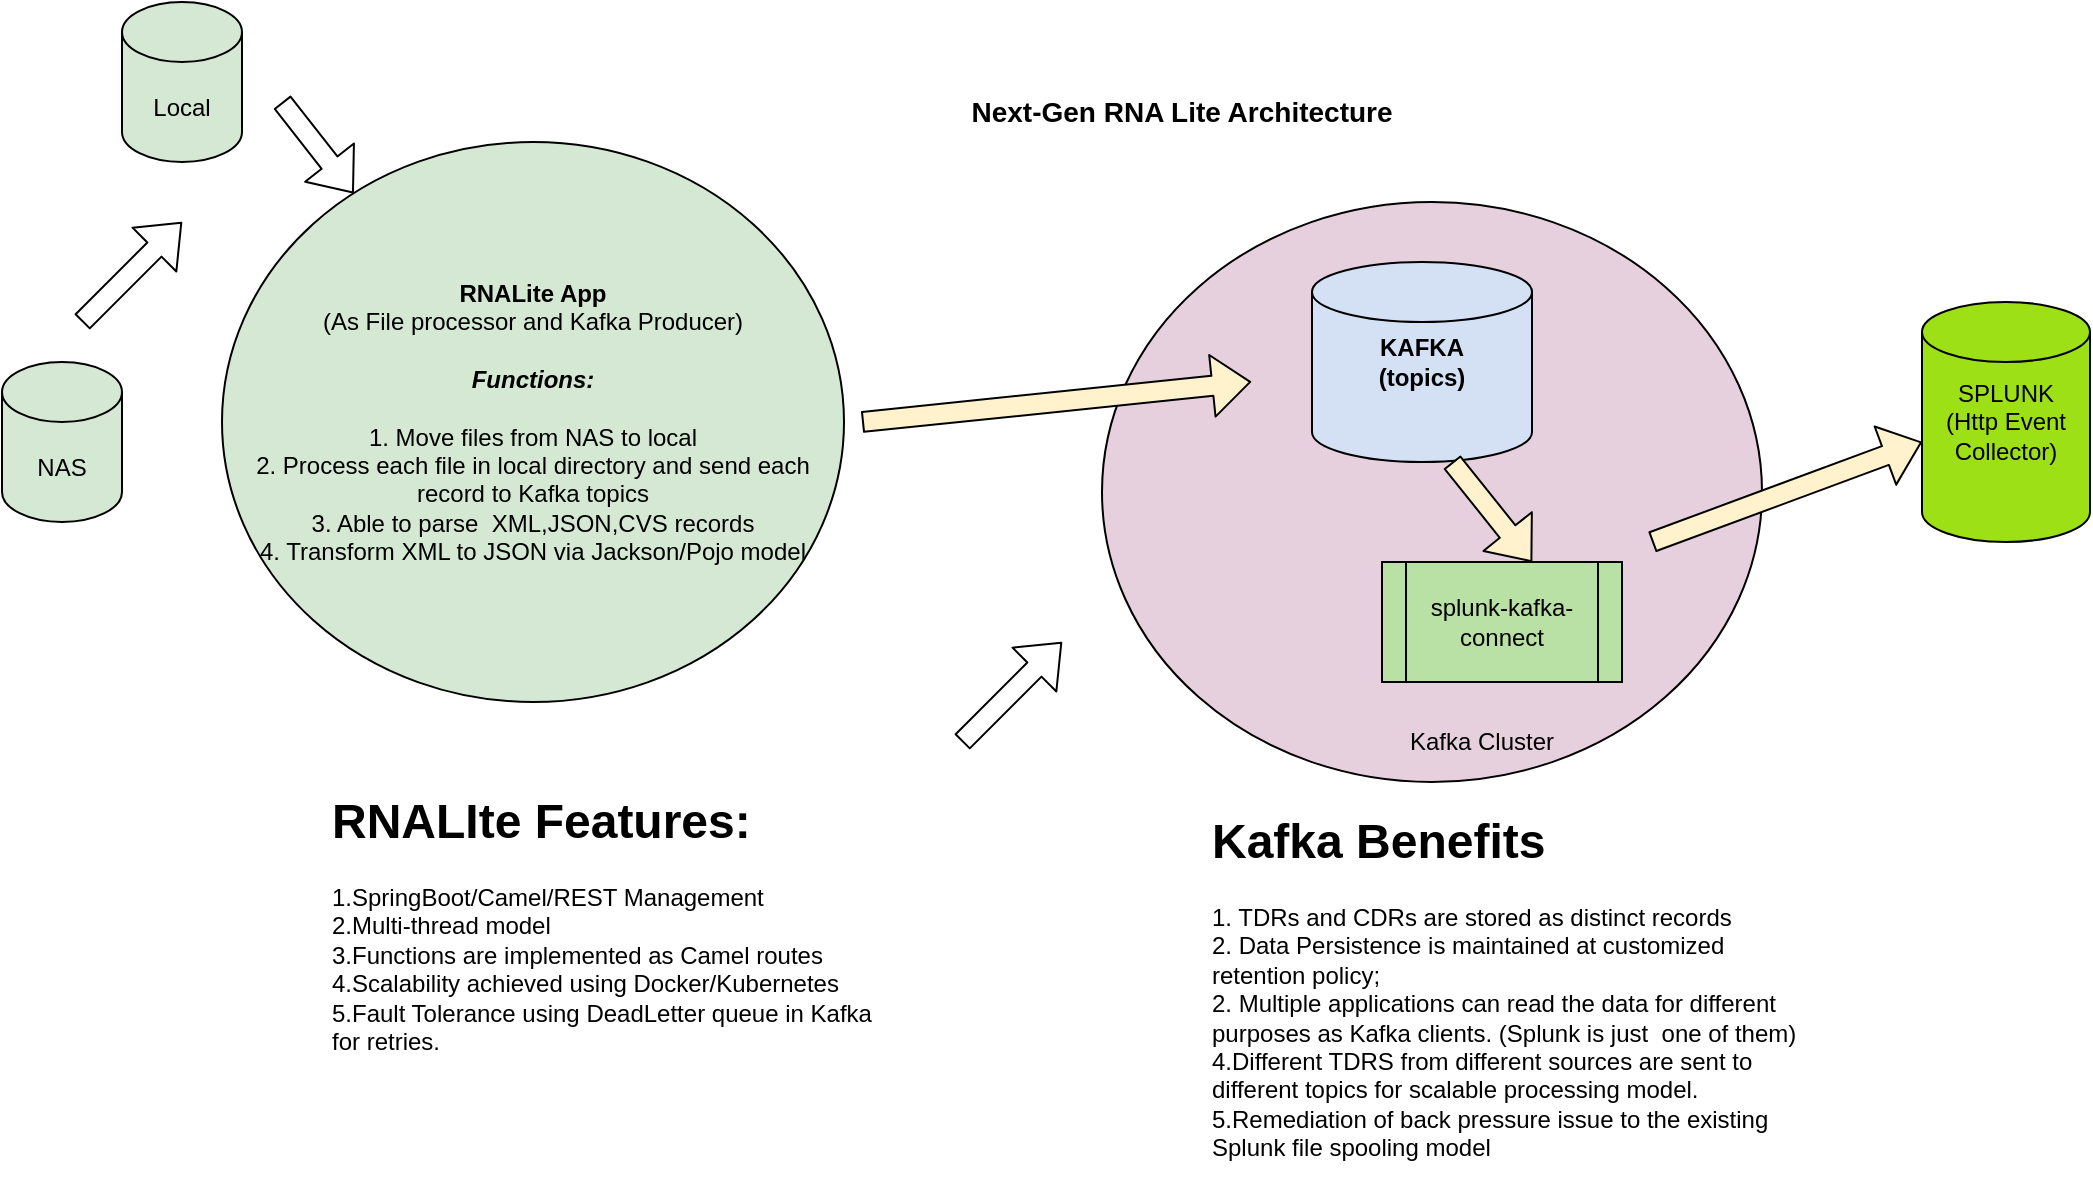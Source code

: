 <mxfile version="13.7.0" type="github">
  <diagram id="zpSBYh-TakH2NZ2DYpdP" name="Page-1">
    <mxGraphModel dx="1947" dy="683" grid="1" gridSize="10" guides="1" tooltips="1" connect="1" arrows="1" fold="1" page="1" pageScale="1" pageWidth="850" pageHeight="1100" math="0" shadow="0">
      <root>
        <mxCell id="0" />
        <mxCell id="1" parent="0" />
        <mxCell id="xg92BUE5WByUhW0lsfQ8-13" value="" style="ellipse;whiteSpace=wrap;html=1;fillColor=#E6D0DE;" parent="1" vertex="1">
          <mxGeometry x="320" y="140" width="330" height="290" as="geometry" />
        </mxCell>
        <mxCell id="xg92BUE5WByUhW0lsfQ8-1" value="&lt;b&gt;KAFKA&lt;br&gt;(topics)&lt;/b&gt;" style="shape=cylinder2;whiteSpace=wrap;html=1;boundedLbl=1;backgroundOutline=1;size=15;fillColor=#D4E1F5;" parent="1" vertex="1">
          <mxGeometry x="425" y="170" width="110" height="100" as="geometry" />
        </mxCell>
        <mxCell id="xg92BUE5WByUhW0lsfQ8-2" value="splunk-kafka-connect" style="shape=process;whiteSpace=wrap;html=1;backgroundOutline=1;fillColor=#B9E0A5;" parent="1" vertex="1">
          <mxGeometry x="460" y="320" width="120" height="60" as="geometry" />
        </mxCell>
        <mxCell id="xg92BUE5WByUhW0lsfQ8-3" value="SPLUNK&lt;br&gt;(Http Event Collector)" style="shape=cylinder2;whiteSpace=wrap;html=1;boundedLbl=1;backgroundOutline=1;size=15;fillColor=#9DE016;" parent="1" vertex="1">
          <mxGeometry x="730" y="190" width="84" height="120" as="geometry" />
        </mxCell>
        <mxCell id="xg92BUE5WByUhW0lsfQ8-10" value="" style="shape=flexArrow;endArrow=classic;html=1;fillColor=#FFF2CC;" parent="1" edge="1">
          <mxGeometry width="50" height="50" relative="1" as="geometry">
            <mxPoint x="495" y="270" as="sourcePoint" />
            <mxPoint x="535" y="320" as="targetPoint" />
          </mxGeometry>
        </mxCell>
        <mxCell id="xg92BUE5WByUhW0lsfQ8-11" value="" style="shape=flexArrow;endArrow=classic;html=1;fillColor=#FFF2CC;" parent="1" edge="1">
          <mxGeometry width="50" height="50" relative="1" as="geometry">
            <mxPoint x="595" y="310" as="sourcePoint" />
            <mxPoint x="730" y="260" as="targetPoint" />
          </mxGeometry>
        </mxCell>
        <mxCell id="xg92BUE5WByUhW0lsfQ8-15" value="" style="shape=flexArrow;endArrow=classic;html=1;entryX=0.226;entryY=0.31;entryDx=0;entryDy=0;entryPerimeter=0;fillColor=#FFF2CC;" parent="1" target="xg92BUE5WByUhW0lsfQ8-13" edge="1">
          <mxGeometry width="50" height="50" relative="1" as="geometry">
            <mxPoint x="200" y="250" as="sourcePoint" />
            <mxPoint x="170" y="200" as="targetPoint" />
            <Array as="points" />
          </mxGeometry>
        </mxCell>
        <mxCell id="xg92BUE5WByUhW0lsfQ8-16" value="Kafka Cluster" style="text;html=1;strokeColor=none;fillColor=none;align=center;verticalAlign=middle;whiteSpace=wrap;rounded=0;" parent="1" vertex="1">
          <mxGeometry x="425" y="380" width="170" height="60" as="geometry" />
        </mxCell>
        <mxCell id="hypkmHDY_TjVGPaCAVM4-1" value="&lt;b&gt;&lt;font style=&quot;font-size: 14px&quot;&gt;Next-Gen RNA Lite Architecture&lt;/font&gt;&lt;/b&gt;" style="text;html=1;strokeColor=none;fillColor=none;align=center;verticalAlign=middle;whiteSpace=wrap;rounded=0;" parent="1" vertex="1">
          <mxGeometry x="200" y="80" width="320" height="30" as="geometry" />
        </mxCell>
        <mxCell id="KfNdmFFUwVvpi7Xx2Tqp-3" value="&lt;b&gt;RNALite App&lt;br&gt;&lt;/b&gt;(As File processor and Kafka Producer)&lt;br&gt;&lt;br&gt;&lt;i&gt;&lt;b&gt;Functions:&lt;/b&gt;&lt;/i&gt;&lt;br&gt;&lt;br&gt;1. Move files from NAS to local&lt;br&gt;2. Process each file in local directory and send each record to Kafka topics&lt;br&gt;3. Able to parse &amp;nbsp;XML,JSON,CVS records&lt;br&gt;4. Transform XML to JSON via Jackson/Pojo model" style="ellipse;whiteSpace=wrap;html=1;fillColor=#D5E8D4;" vertex="1" parent="1">
          <mxGeometry x="-120" y="110" width="311" height="280" as="geometry" />
        </mxCell>
        <mxCell id="KfNdmFFUwVvpi7Xx2Tqp-4" value="&lt;h1&gt;Kafka Benefits&lt;/h1&gt;&lt;p&gt;1. TDRs and CDRs are stored as distinct records&lt;br&gt;&lt;span&gt;2. Data Persistence is maintained at customized retention policy;&lt;br&gt;&lt;/span&gt;&lt;span&gt;2. Multiple applications can read the data for different purposes as Kafka clients. (Splunk is just &amp;nbsp;one of them)&lt;br&gt;4.Different TDRS from different sources are sent to different topics for scalable processing model.&lt;br&gt;5.Remediation of back pressure issue to the existing Splunk file spooling model&lt;/span&gt;&lt;/p&gt;&lt;p&gt;&lt;br&gt;&lt;/p&gt;" style="text;html=1;strokeColor=none;fillColor=none;spacing=5;spacingTop=-20;whiteSpace=wrap;overflow=hidden;rounded=0;" vertex="1" parent="1">
          <mxGeometry x="370" y="440" width="310" height="200" as="geometry" />
        </mxCell>
        <mxCell id="KfNdmFFUwVvpi7Xx2Tqp-5" value="&lt;h1&gt;RNALIte Features:&lt;/h1&gt;&lt;div&gt;1.SpringBoot/Camel/REST Management&lt;/div&gt;&lt;div&gt;2.Multi-thread model&lt;/div&gt;&lt;div&gt;3.Functions are implemented as Camel routes&lt;/div&gt;&lt;div&gt;4.Scalability achieved using Docker/Kubernetes&lt;/div&gt;&lt;div&gt;5.Fault Tolerance using DeadLetter queue in Kafka for retries.&lt;/div&gt;" style="text;html=1;strokeColor=none;fillColor=none;spacing=5;spacingTop=-20;whiteSpace=wrap;overflow=hidden;rounded=0;" vertex="1" parent="1">
          <mxGeometry x="-70" y="430" width="290" height="140" as="geometry" />
        </mxCell>
        <mxCell id="KfNdmFFUwVvpi7Xx2Tqp-7" value="NAS" style="shape=cylinder3;whiteSpace=wrap;html=1;boundedLbl=1;backgroundOutline=1;size=15;fillColor=#D5E8D4;" vertex="1" parent="1">
          <mxGeometry x="-230" y="220" width="60" height="80" as="geometry" />
        </mxCell>
        <mxCell id="KfNdmFFUwVvpi7Xx2Tqp-9" value="Local" style="shape=cylinder3;whiteSpace=wrap;html=1;boundedLbl=1;backgroundOutline=1;size=15;fillColor=#D5E8D4;" vertex="1" parent="1">
          <mxGeometry x="-170" y="40" width="60" height="80" as="geometry" />
        </mxCell>
        <mxCell id="KfNdmFFUwVvpi7Xx2Tqp-10" value="" style="shape=flexArrow;endArrow=classic;html=1;" edge="1" parent="1">
          <mxGeometry width="50" height="50" relative="1" as="geometry">
            <mxPoint x="250" y="410" as="sourcePoint" />
            <mxPoint x="300" y="360" as="targetPoint" />
          </mxGeometry>
        </mxCell>
        <mxCell id="KfNdmFFUwVvpi7Xx2Tqp-12" value="" style="shape=flexArrow;endArrow=classic;html=1;" edge="1" parent="1">
          <mxGeometry width="50" height="50" relative="1" as="geometry">
            <mxPoint x="-190" y="200" as="sourcePoint" />
            <mxPoint x="-140" y="150" as="targetPoint" />
          </mxGeometry>
        </mxCell>
        <mxCell id="KfNdmFFUwVvpi7Xx2Tqp-13" value="" style="shape=flexArrow;endArrow=classic;html=1;" edge="1" parent="1" target="KfNdmFFUwVvpi7Xx2Tqp-3">
          <mxGeometry width="50" height="50" relative="1" as="geometry">
            <mxPoint x="-90" y="90" as="sourcePoint" />
            <mxPoint x="-10" y="80" as="targetPoint" />
          </mxGeometry>
        </mxCell>
      </root>
    </mxGraphModel>
  </diagram>
</mxfile>
